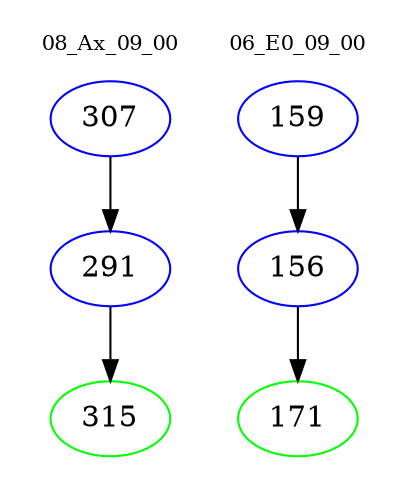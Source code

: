 digraph{
subgraph cluster_0 {
color = white
label = "08_Ax_09_00";
fontsize=10;
T0_307 [label="307", color="blue"]
T0_307 -> T0_291 [color="black"]
T0_291 [label="291", color="blue"]
T0_291 -> T0_315 [color="black"]
T0_315 [label="315", color="green"]
}
subgraph cluster_1 {
color = white
label = "06_E0_09_00";
fontsize=10;
T1_159 [label="159", color="blue"]
T1_159 -> T1_156 [color="black"]
T1_156 [label="156", color="blue"]
T1_156 -> T1_171 [color="black"]
T1_171 [label="171", color="green"]
}
}
